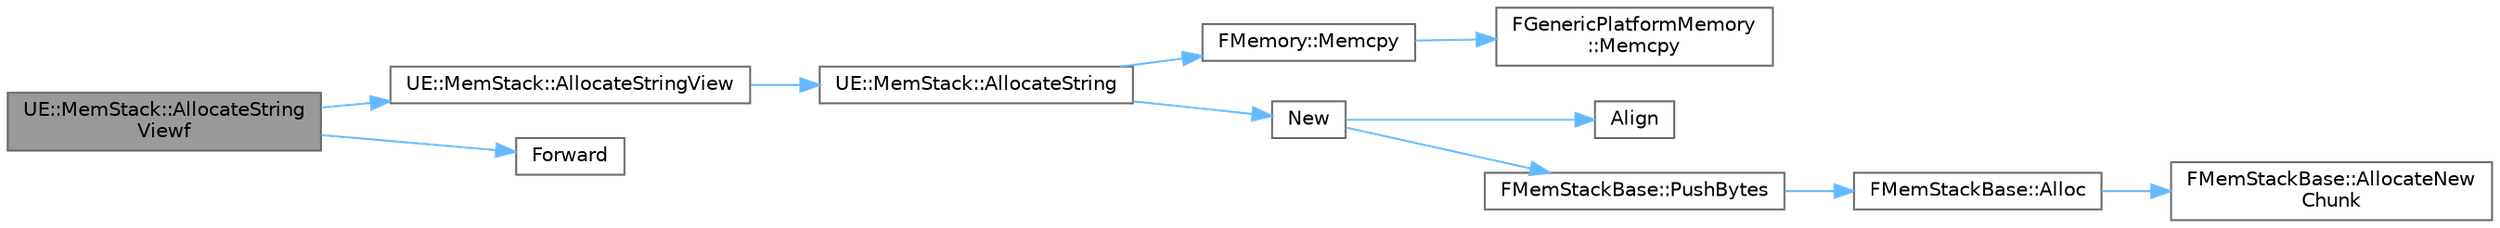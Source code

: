digraph "UE::MemStack::AllocateStringViewf"
{
 // INTERACTIVE_SVG=YES
 // LATEX_PDF_SIZE
  bgcolor="transparent";
  edge [fontname=Helvetica,fontsize=10,labelfontname=Helvetica,labelfontsize=10];
  node [fontname=Helvetica,fontsize=10,shape=box,height=0.2,width=0.4];
  rankdir="LR";
  Node1 [id="Node000001",label="UE::MemStack::AllocateString\lViewf",height=0.2,width=0.4,color="gray40", fillcolor="grey60", style="filled", fontcolor="black",tooltip=" "];
  Node1 -> Node2 [id="edge1_Node000001_Node000002",color="steelblue1",style="solid",tooltip=" "];
  Node2 [id="Node000002",label="UE::MemStack::AllocateStringView",height=0.2,width=0.4,color="grey40", fillcolor="white", style="filled",URL="$d4/dda/namespaceUE_1_1MemStack.html#a9f41b73e284d8f4d98a5bbee2db4d7b9",tooltip=" "];
  Node2 -> Node3 [id="edge2_Node000002_Node000003",color="steelblue1",style="solid",tooltip=" "];
  Node3 [id="Node000003",label="UE::MemStack::AllocateString",height=0.2,width=0.4,color="grey40", fillcolor="white", style="filled",URL="$d4/dda/namespaceUE_1_1MemStack.html#aea1ba8df8433cd71577df33360983ffa",tooltip=" "];
  Node3 -> Node4 [id="edge3_Node000003_Node000004",color="steelblue1",style="solid",tooltip=" "];
  Node4 [id="Node000004",label="FMemory::Memcpy",height=0.2,width=0.4,color="grey40", fillcolor="white", style="filled",URL="$de/d4a/structFMemory.html#af5c0a2f1987809876d6d72269851e89c",tooltip=" "];
  Node4 -> Node5 [id="edge4_Node000004_Node000005",color="steelblue1",style="solid",tooltip=" "];
  Node5 [id="Node000005",label="FGenericPlatformMemory\l::Memcpy",height=0.2,width=0.4,color="grey40", fillcolor="white", style="filled",URL="$d3/dfd/structFGenericPlatformMemory.html#a13ca9511967a7af8d1c2c3beab1208e2",tooltip=" "];
  Node3 -> Node6 [id="edge5_Node000003_Node000006",color="steelblue1",style="solid",tooltip=" "];
  Node6 [id="Node000006",label="New",height=0.2,width=0.4,color="grey40", fillcolor="white", style="filled",URL="$d7/de0/MemStack_8h.html#a46518131691efca99c1054a2e51e01fe",tooltip=" "];
  Node6 -> Node7 [id="edge6_Node000006_Node000007",color="steelblue1",style="solid",tooltip=" "];
  Node7 [id="Node000007",label="Align",height=0.2,width=0.4,color="grey40", fillcolor="white", style="filled",URL="$dd/d32/AlignmentTemplates_8h.html#a3483acf381a22a4696a25ac42b2f3d4c",tooltip="Aligns a value to the nearest higher multiple of 'Alignment', which must be a power of two."];
  Node6 -> Node8 [id="edge7_Node000006_Node000008",color="steelblue1",style="solid",tooltip=" "];
  Node8 [id="Node000008",label="FMemStackBase::PushBytes",height=0.2,width=0.4,color="grey40", fillcolor="white", style="filled",URL="$dd/df6/classFMemStackBase.html#ad742689d2cb2c4e1c5ba58afbc93e90f",tooltip=" "];
  Node8 -> Node9 [id="edge8_Node000008_Node000009",color="steelblue1",style="solid",tooltip=" "];
  Node9 [id="Node000009",label="FMemStackBase::Alloc",height=0.2,width=0.4,color="grey40", fillcolor="white", style="filled",URL="$dd/df6/classFMemStackBase.html#a045068f2960722fd357d198fe70103ce",tooltip=" "];
  Node9 -> Node10 [id="edge9_Node000009_Node000010",color="steelblue1",style="solid",tooltip=" "];
  Node10 [id="Node000010",label="FMemStackBase::AllocateNew\lChunk",height=0.2,width=0.4,color="grey40", fillcolor="white", style="filled",URL="$dd/df6/classFMemStackBase.html#a6c85c9d4fad0ea113a2a510fe559d18c",tooltip="Allocate a new chunk of memory of at least MinSize size, updates the memory stack's Chunks table and ..."];
  Node1 -> Node11 [id="edge10_Node000001_Node000011",color="steelblue1",style="solid",tooltip=" "];
  Node11 [id="Node000011",label="Forward",height=0.2,width=0.4,color="grey40", fillcolor="white", style="filled",URL="$d4/d24/UnrealTemplate_8h.html#a68f280c1d561a8899a1e9e3ea8405d00",tooltip="Forward will cast a reference to an rvalue reference."];
}
